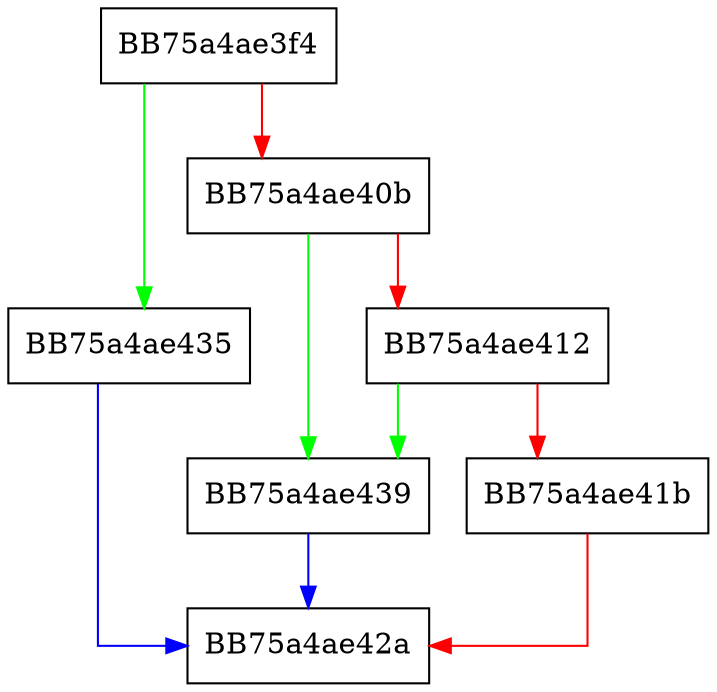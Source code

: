 digraph initWithOtherTree {
  node [shape="box"];
  graph [splines=ortho];
  BB75a4ae3f4 -> BB75a4ae435 [color="green"];
  BB75a4ae3f4 -> BB75a4ae40b [color="red"];
  BB75a4ae40b -> BB75a4ae439 [color="green"];
  BB75a4ae40b -> BB75a4ae412 [color="red"];
  BB75a4ae412 -> BB75a4ae439 [color="green"];
  BB75a4ae412 -> BB75a4ae41b [color="red"];
  BB75a4ae41b -> BB75a4ae42a [color="red"];
  BB75a4ae435 -> BB75a4ae42a [color="blue"];
  BB75a4ae439 -> BB75a4ae42a [color="blue"];
}
